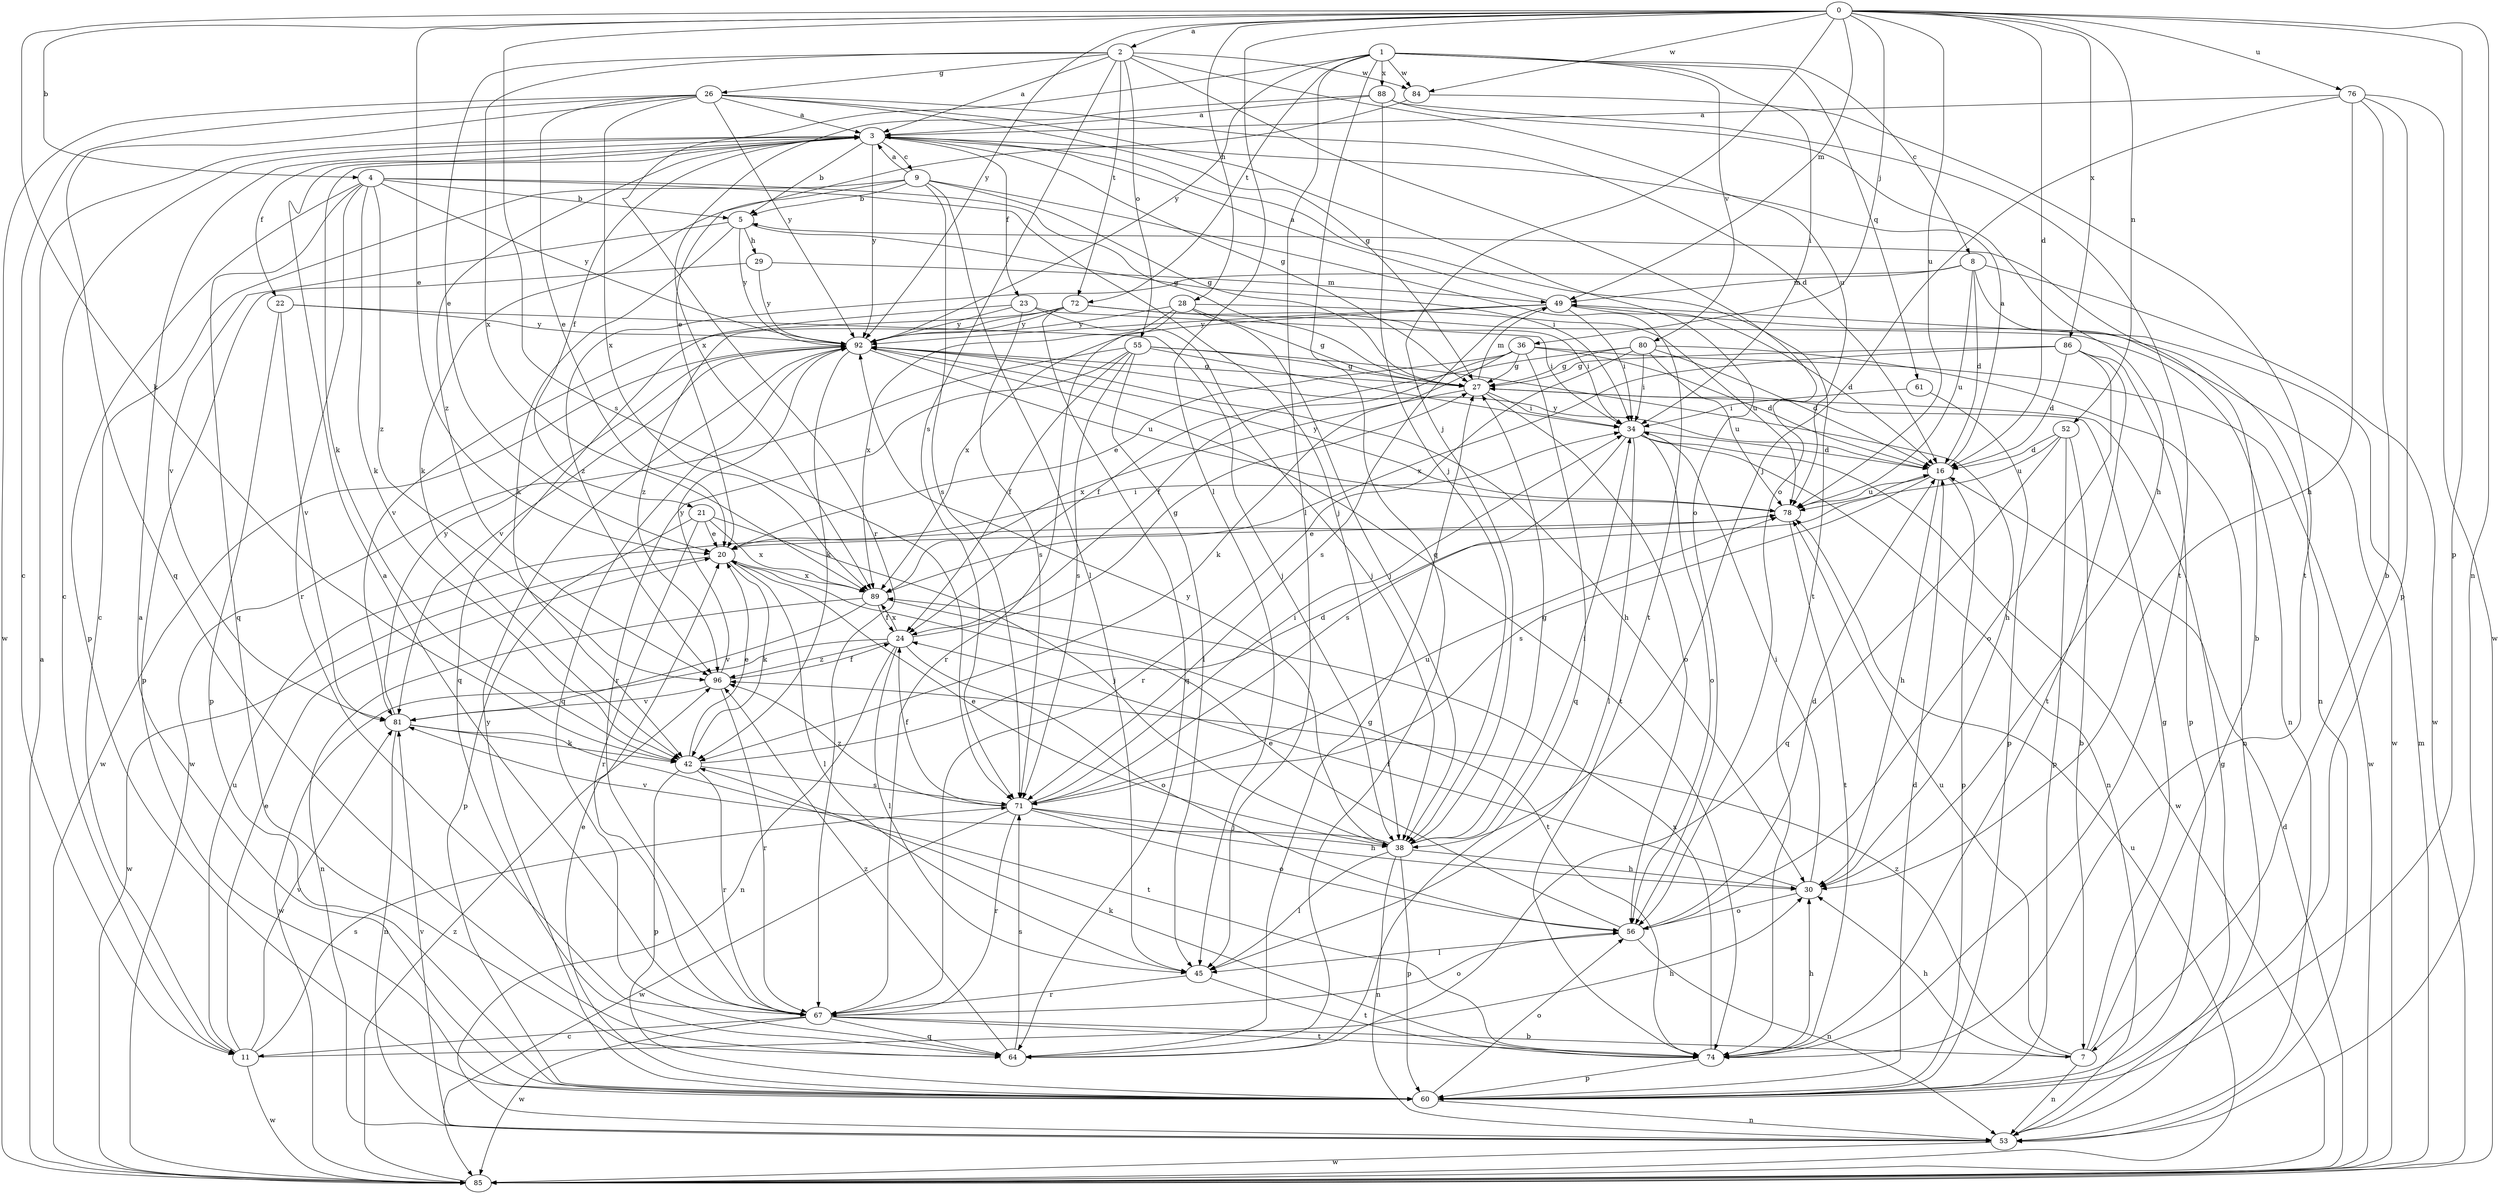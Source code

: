 strict digraph  {
0;
1;
2;
3;
4;
5;
7;
8;
9;
11;
16;
20;
21;
22;
23;
24;
26;
27;
28;
29;
30;
34;
36;
38;
42;
45;
49;
52;
53;
55;
56;
60;
61;
64;
67;
71;
72;
74;
76;
78;
80;
81;
84;
85;
86;
88;
89;
92;
96;
0 -> 2  [label=a];
0 -> 4  [label=b];
0 -> 16  [label=d];
0 -> 20  [label=e];
0 -> 28  [label=h];
0 -> 36  [label=j];
0 -> 38  [label=j];
0 -> 42  [label=k];
0 -> 45  [label=l];
0 -> 49  [label=m];
0 -> 52  [label=n];
0 -> 53  [label=n];
0 -> 60  [label=p];
0 -> 71  [label=s];
0 -> 76  [label=u];
0 -> 78  [label=u];
0 -> 84  [label=w];
0 -> 86  [label=x];
0 -> 92  [label=y];
1 -> 8  [label=c];
1 -> 34  [label=i];
1 -> 45  [label=l];
1 -> 61  [label=q];
1 -> 64  [label=q];
1 -> 67  [label=r];
1 -> 72  [label=t];
1 -> 80  [label=v];
1 -> 84  [label=w];
1 -> 88  [label=x];
1 -> 92  [label=y];
2 -> 3  [label=a];
2 -> 20  [label=e];
2 -> 26  [label=g];
2 -> 55  [label=o];
2 -> 56  [label=o];
2 -> 71  [label=s];
2 -> 72  [label=t];
2 -> 78  [label=u];
2 -> 84  [label=w];
2 -> 89  [label=x];
3 -> 5  [label=b];
3 -> 9  [label=c];
3 -> 11  [label=c];
3 -> 21  [label=f];
3 -> 22  [label=f];
3 -> 23  [label=f];
3 -> 27  [label=g];
3 -> 42  [label=k];
3 -> 74  [label=t];
3 -> 92  [label=y];
3 -> 96  [label=z];
4 -> 5  [label=b];
4 -> 27  [label=g];
4 -> 38  [label=j];
4 -> 42  [label=k];
4 -> 60  [label=p];
4 -> 64  [label=q];
4 -> 67  [label=r];
4 -> 92  [label=y];
4 -> 96  [label=z];
5 -> 29  [label=h];
5 -> 34  [label=i];
5 -> 42  [label=k];
5 -> 81  [label=v];
5 -> 92  [label=y];
7 -> 5  [label=b];
7 -> 27  [label=g];
7 -> 30  [label=h];
7 -> 53  [label=n];
7 -> 78  [label=u];
7 -> 96  [label=z];
8 -> 16  [label=d];
8 -> 49  [label=m];
8 -> 53  [label=n];
8 -> 78  [label=u];
8 -> 85  [label=w];
8 -> 96  [label=z];
9 -> 3  [label=a];
9 -> 5  [label=b];
9 -> 11  [label=c];
9 -> 27  [label=g];
9 -> 42  [label=k];
9 -> 45  [label=l];
9 -> 71  [label=s];
9 -> 74  [label=t];
11 -> 20  [label=e];
11 -> 30  [label=h];
11 -> 71  [label=s];
11 -> 78  [label=u];
11 -> 81  [label=v];
11 -> 85  [label=w];
16 -> 3  [label=a];
16 -> 30  [label=h];
16 -> 60  [label=p];
16 -> 71  [label=s];
16 -> 78  [label=u];
16 -> 92  [label=y];
20 -> 34  [label=i];
20 -> 42  [label=k];
20 -> 45  [label=l];
20 -> 85  [label=w];
20 -> 89  [label=x];
21 -> 20  [label=e];
21 -> 38  [label=j];
21 -> 60  [label=p];
21 -> 67  [label=r];
21 -> 89  [label=x];
22 -> 38  [label=j];
22 -> 60  [label=p];
22 -> 81  [label=v];
22 -> 92  [label=y];
23 -> 34  [label=i];
23 -> 38  [label=j];
23 -> 64  [label=q];
23 -> 71  [label=s];
23 -> 92  [label=y];
24 -> 27  [label=g];
24 -> 45  [label=l];
24 -> 53  [label=n];
24 -> 56  [label=o];
24 -> 85  [label=w];
24 -> 89  [label=x];
24 -> 96  [label=z];
26 -> 3  [label=a];
26 -> 11  [label=c];
26 -> 16  [label=d];
26 -> 20  [label=e];
26 -> 27  [label=g];
26 -> 56  [label=o];
26 -> 64  [label=q];
26 -> 85  [label=w];
26 -> 89  [label=x];
26 -> 92  [label=y];
27 -> 34  [label=i];
27 -> 49  [label=m];
27 -> 56  [label=o];
27 -> 89  [label=x];
28 -> 27  [label=g];
28 -> 38  [label=j];
28 -> 67  [label=r];
28 -> 78  [label=u];
28 -> 89  [label=x];
28 -> 92  [label=y];
29 -> 49  [label=m];
29 -> 60  [label=p];
29 -> 92  [label=y];
30 -> 24  [label=f];
30 -> 34  [label=i];
30 -> 56  [label=o];
34 -> 16  [label=d];
34 -> 45  [label=l];
34 -> 53  [label=n];
34 -> 56  [label=o];
34 -> 71  [label=s];
34 -> 85  [label=w];
36 -> 16  [label=d];
36 -> 20  [label=e];
36 -> 24  [label=f];
36 -> 27  [label=g];
36 -> 42  [label=k];
36 -> 64  [label=q];
36 -> 85  [label=w];
38 -> 20  [label=e];
38 -> 27  [label=g];
38 -> 30  [label=h];
38 -> 34  [label=i];
38 -> 45  [label=l];
38 -> 53  [label=n];
38 -> 60  [label=p];
38 -> 81  [label=v];
38 -> 92  [label=y];
42 -> 16  [label=d];
42 -> 20  [label=e];
42 -> 60  [label=p];
42 -> 67  [label=r];
42 -> 71  [label=s];
45 -> 67  [label=r];
45 -> 74  [label=t];
49 -> 3  [label=a];
49 -> 16  [label=d];
49 -> 34  [label=i];
49 -> 71  [label=s];
49 -> 85  [label=w];
49 -> 89  [label=x];
49 -> 92  [label=y];
52 -> 7  [label=b];
52 -> 16  [label=d];
52 -> 60  [label=p];
52 -> 64  [label=q];
52 -> 78  [label=u];
53 -> 27  [label=g];
53 -> 81  [label=v];
53 -> 85  [label=w];
55 -> 24  [label=f];
55 -> 27  [label=g];
55 -> 30  [label=h];
55 -> 34  [label=i];
55 -> 45  [label=l];
55 -> 67  [label=r];
55 -> 71  [label=s];
55 -> 85  [label=w];
56 -> 16  [label=d];
56 -> 20  [label=e];
56 -> 45  [label=l];
56 -> 53  [label=n];
60 -> 3  [label=a];
60 -> 16  [label=d];
60 -> 20  [label=e];
60 -> 53  [label=n];
60 -> 56  [label=o];
60 -> 92  [label=y];
61 -> 34  [label=i];
61 -> 60  [label=p];
64 -> 27  [label=g];
64 -> 71  [label=s];
64 -> 96  [label=z];
67 -> 3  [label=a];
67 -> 7  [label=b];
67 -> 11  [label=c];
67 -> 56  [label=o];
67 -> 64  [label=q];
67 -> 74  [label=t];
67 -> 85  [label=w];
71 -> 24  [label=f];
71 -> 30  [label=h];
71 -> 34  [label=i];
71 -> 38  [label=j];
71 -> 56  [label=o];
71 -> 67  [label=r];
71 -> 78  [label=u];
71 -> 85  [label=w];
71 -> 96  [label=z];
72 -> 34  [label=i];
72 -> 53  [label=n];
72 -> 64  [label=q];
72 -> 81  [label=v];
72 -> 92  [label=y];
72 -> 96  [label=z];
74 -> 30  [label=h];
74 -> 42  [label=k];
74 -> 60  [label=p];
74 -> 89  [label=x];
76 -> 3  [label=a];
76 -> 7  [label=b];
76 -> 30  [label=h];
76 -> 38  [label=j];
76 -> 60  [label=p];
76 -> 85  [label=w];
78 -> 20  [label=e];
78 -> 74  [label=t];
78 -> 92  [label=y];
80 -> 16  [label=d];
80 -> 24  [label=f];
80 -> 27  [label=g];
80 -> 34  [label=i];
80 -> 53  [label=n];
80 -> 67  [label=r];
80 -> 78  [label=u];
81 -> 42  [label=k];
81 -> 53  [label=n];
81 -> 74  [label=t];
81 -> 92  [label=y];
84 -> 20  [label=e];
84 -> 74  [label=t];
85 -> 3  [label=a];
85 -> 16  [label=d];
85 -> 49  [label=m];
85 -> 78  [label=u];
85 -> 96  [label=z];
86 -> 16  [label=d];
86 -> 27  [label=g];
86 -> 56  [label=o];
86 -> 60  [label=p];
86 -> 74  [label=t];
86 -> 89  [label=x];
88 -> 3  [label=a];
88 -> 30  [label=h];
88 -> 38  [label=j];
88 -> 74  [label=t];
88 -> 89  [label=x];
89 -> 24  [label=f];
89 -> 53  [label=n];
89 -> 74  [label=t];
89 -> 81  [label=v];
92 -> 27  [label=g];
92 -> 30  [label=h];
92 -> 42  [label=k];
92 -> 64  [label=q];
92 -> 74  [label=t];
92 -> 78  [label=u];
92 -> 81  [label=v];
92 -> 85  [label=w];
96 -> 24  [label=f];
96 -> 67  [label=r];
96 -> 81  [label=v];
96 -> 92  [label=y];
}
